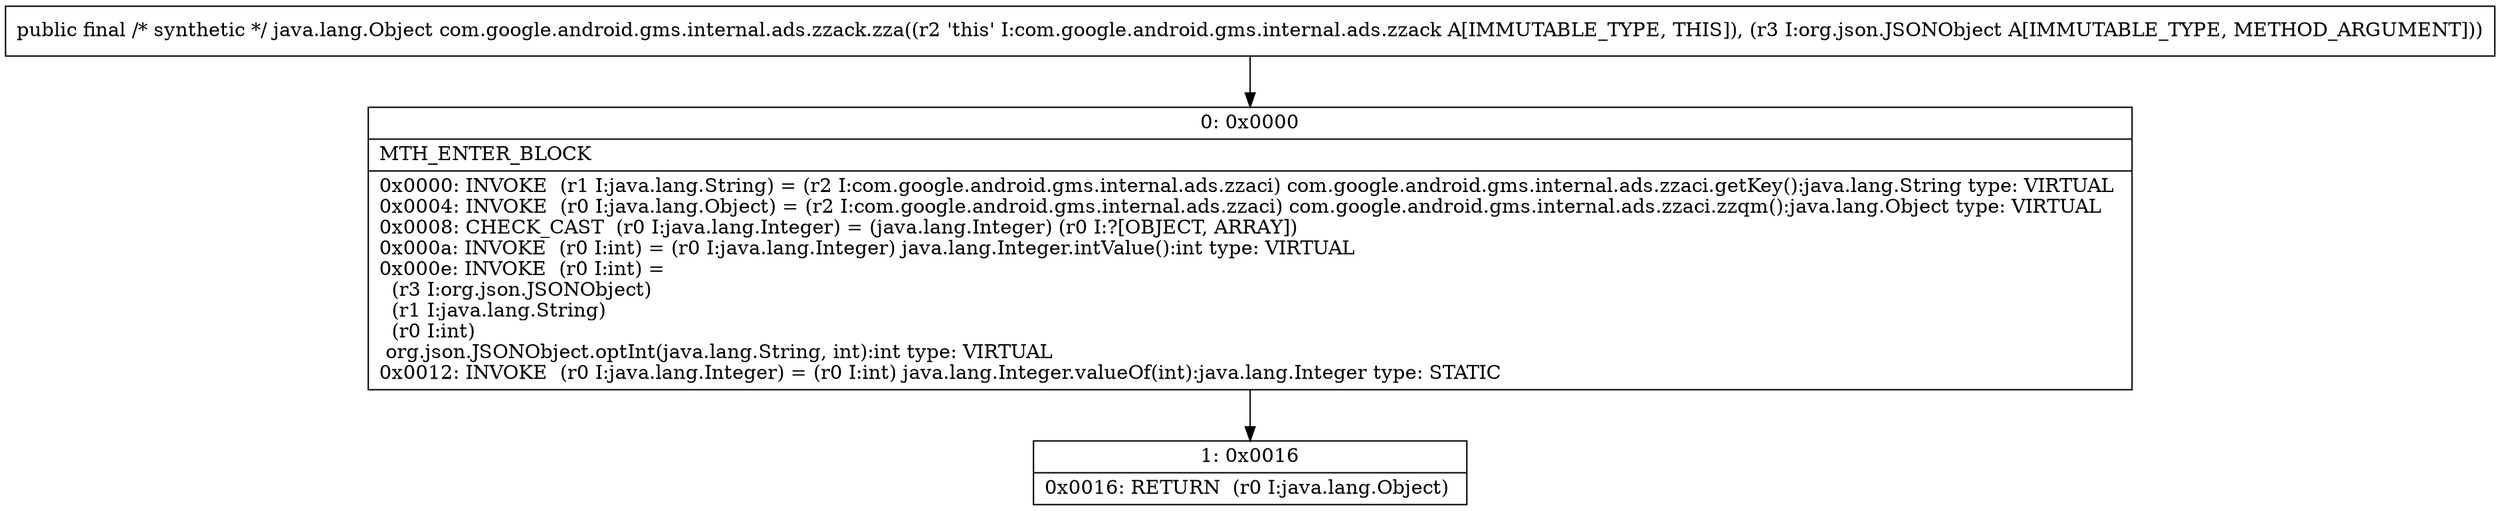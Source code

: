 digraph "CFG forcom.google.android.gms.internal.ads.zzack.zza(Lorg\/json\/JSONObject;)Ljava\/lang\/Object;" {
Node_0 [shape=record,label="{0\:\ 0x0000|MTH_ENTER_BLOCK\l|0x0000: INVOKE  (r1 I:java.lang.String) = (r2 I:com.google.android.gms.internal.ads.zzaci) com.google.android.gms.internal.ads.zzaci.getKey():java.lang.String type: VIRTUAL \l0x0004: INVOKE  (r0 I:java.lang.Object) = (r2 I:com.google.android.gms.internal.ads.zzaci) com.google.android.gms.internal.ads.zzaci.zzqm():java.lang.Object type: VIRTUAL \l0x0008: CHECK_CAST  (r0 I:java.lang.Integer) = (java.lang.Integer) (r0 I:?[OBJECT, ARRAY]) \l0x000a: INVOKE  (r0 I:int) = (r0 I:java.lang.Integer) java.lang.Integer.intValue():int type: VIRTUAL \l0x000e: INVOKE  (r0 I:int) = \l  (r3 I:org.json.JSONObject)\l  (r1 I:java.lang.String)\l  (r0 I:int)\l org.json.JSONObject.optInt(java.lang.String, int):int type: VIRTUAL \l0x0012: INVOKE  (r0 I:java.lang.Integer) = (r0 I:int) java.lang.Integer.valueOf(int):java.lang.Integer type: STATIC \l}"];
Node_1 [shape=record,label="{1\:\ 0x0016|0x0016: RETURN  (r0 I:java.lang.Object) \l}"];
MethodNode[shape=record,label="{public final \/* synthetic *\/ java.lang.Object com.google.android.gms.internal.ads.zzack.zza((r2 'this' I:com.google.android.gms.internal.ads.zzack A[IMMUTABLE_TYPE, THIS]), (r3 I:org.json.JSONObject A[IMMUTABLE_TYPE, METHOD_ARGUMENT])) }"];
MethodNode -> Node_0;
Node_0 -> Node_1;
}

